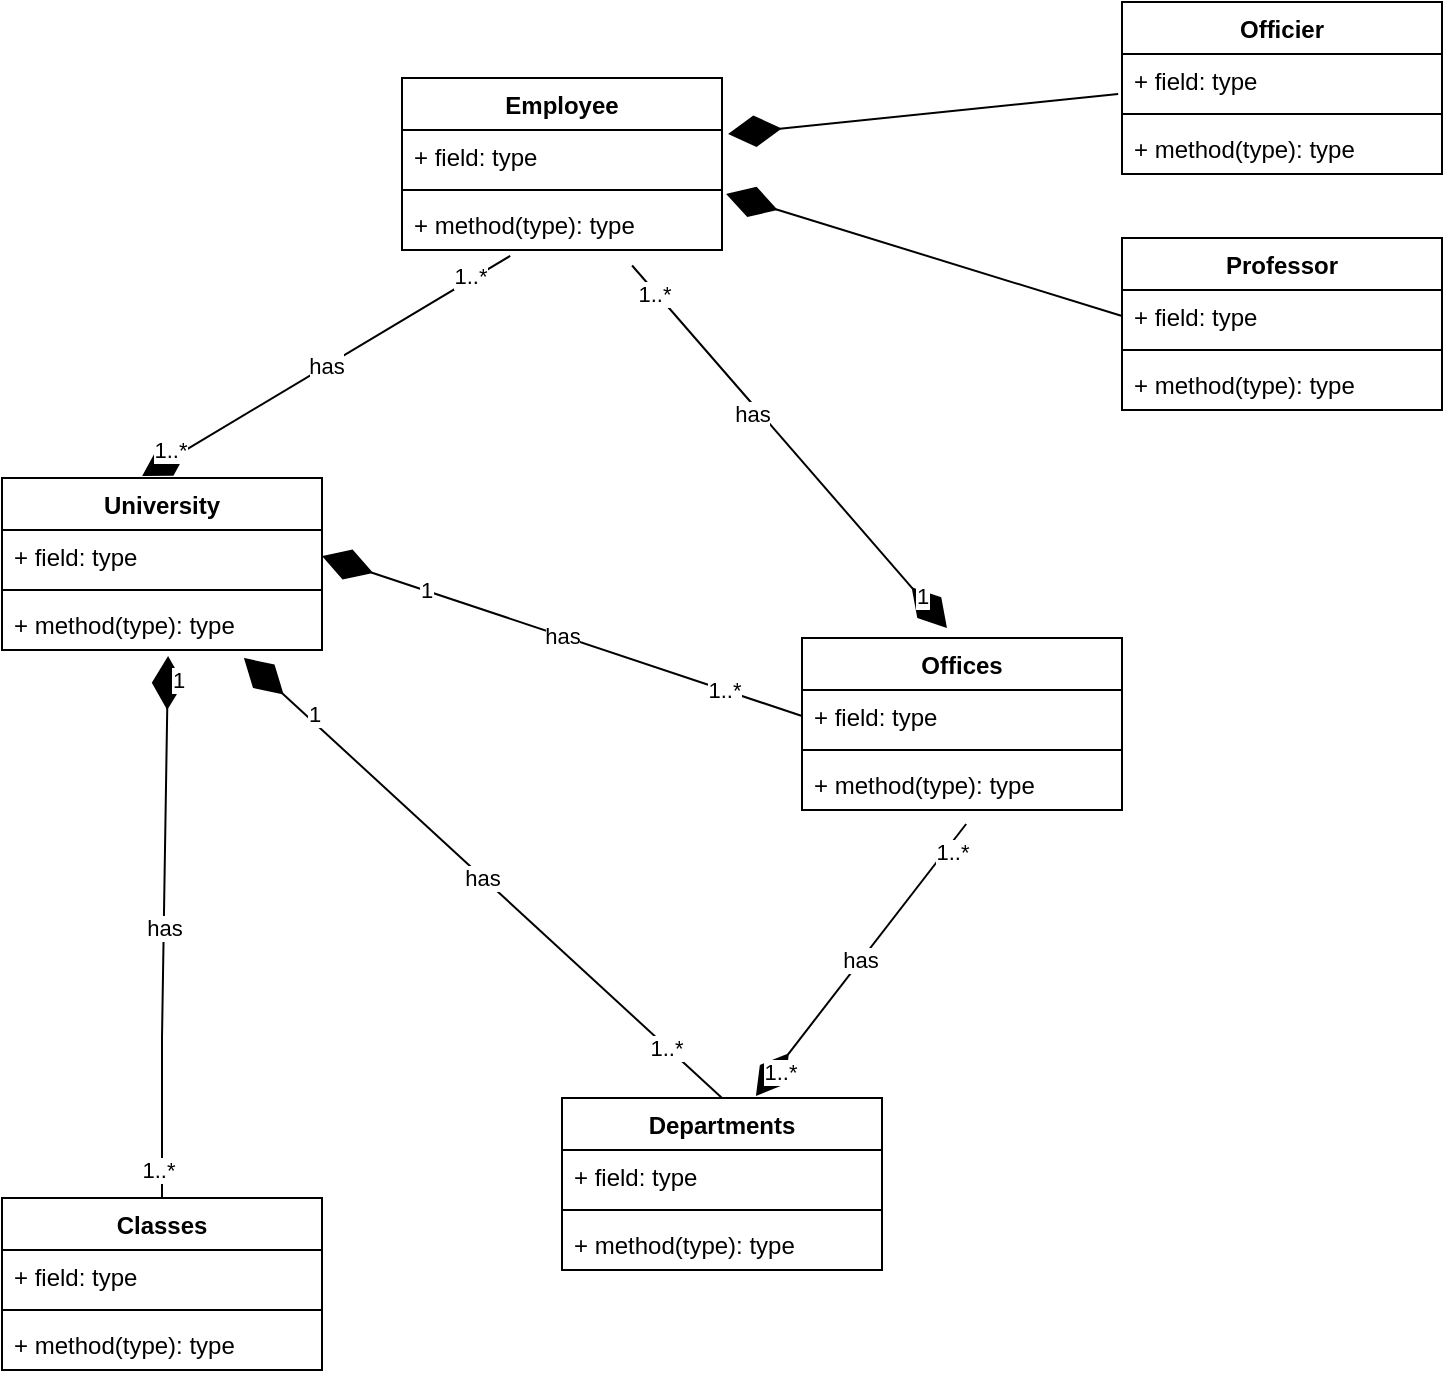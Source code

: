 <mxfile version="21.3.7" type="github">
  <diagram name="Sayfa -1" id="jU5jDCrNVYhcpvn_Mlal">
    <mxGraphModel dx="1354" dy="695" grid="1" gridSize="10" guides="1" tooltips="1" connect="1" arrows="1" fold="1" page="1" pageScale="1" pageWidth="4681" pageHeight="3300" math="0" shadow="0">
      <root>
        <mxCell id="0" />
        <mxCell id="1" parent="0" />
        <mxCell id="wGks_TSW_Nw2HtS48hVY-1" value="University" style="swimlane;fontStyle=1;align=center;verticalAlign=top;childLayout=stackLayout;horizontal=1;startSize=26;horizontalStack=0;resizeParent=1;resizeParentMax=0;resizeLast=0;collapsible=1;marginBottom=0;whiteSpace=wrap;html=1;" vertex="1" parent="1">
          <mxGeometry x="50" y="250" width="160" height="86" as="geometry" />
        </mxCell>
        <mxCell id="wGks_TSW_Nw2HtS48hVY-2" value="+ field: type" style="text;strokeColor=none;fillColor=none;align=left;verticalAlign=top;spacingLeft=4;spacingRight=4;overflow=hidden;rotatable=0;points=[[0,0.5],[1,0.5]];portConstraint=eastwest;whiteSpace=wrap;html=1;" vertex="1" parent="wGks_TSW_Nw2HtS48hVY-1">
          <mxGeometry y="26" width="160" height="26" as="geometry" />
        </mxCell>
        <mxCell id="wGks_TSW_Nw2HtS48hVY-3" value="" style="line;strokeWidth=1;fillColor=none;align=left;verticalAlign=middle;spacingTop=-1;spacingLeft=3;spacingRight=3;rotatable=0;labelPosition=right;points=[];portConstraint=eastwest;strokeColor=inherit;" vertex="1" parent="wGks_TSW_Nw2HtS48hVY-1">
          <mxGeometry y="52" width="160" height="8" as="geometry" />
        </mxCell>
        <mxCell id="wGks_TSW_Nw2HtS48hVY-4" value="+ method(type): type" style="text;strokeColor=none;fillColor=none;align=left;verticalAlign=top;spacingLeft=4;spacingRight=4;overflow=hidden;rotatable=0;points=[[0,0.5],[1,0.5]];portConstraint=eastwest;whiteSpace=wrap;html=1;" vertex="1" parent="wGks_TSW_Nw2HtS48hVY-1">
          <mxGeometry y="60" width="160" height="26" as="geometry" />
        </mxCell>
        <mxCell id="wGks_TSW_Nw2HtS48hVY-5" value="Classes&lt;br&gt;" style="swimlane;fontStyle=1;align=center;verticalAlign=top;childLayout=stackLayout;horizontal=1;startSize=26;horizontalStack=0;resizeParent=1;resizeParentMax=0;resizeLast=0;collapsible=1;marginBottom=0;whiteSpace=wrap;html=1;" vertex="1" parent="1">
          <mxGeometry x="50" y="610" width="160" height="86" as="geometry" />
        </mxCell>
        <mxCell id="wGks_TSW_Nw2HtS48hVY-6" value="+ field: type" style="text;strokeColor=none;fillColor=none;align=left;verticalAlign=top;spacingLeft=4;spacingRight=4;overflow=hidden;rotatable=0;points=[[0,0.5],[1,0.5]];portConstraint=eastwest;whiteSpace=wrap;html=1;" vertex="1" parent="wGks_TSW_Nw2HtS48hVY-5">
          <mxGeometry y="26" width="160" height="26" as="geometry" />
        </mxCell>
        <mxCell id="wGks_TSW_Nw2HtS48hVY-7" value="" style="line;strokeWidth=1;fillColor=none;align=left;verticalAlign=middle;spacingTop=-1;spacingLeft=3;spacingRight=3;rotatable=0;labelPosition=right;points=[];portConstraint=eastwest;strokeColor=inherit;" vertex="1" parent="wGks_TSW_Nw2HtS48hVY-5">
          <mxGeometry y="52" width="160" height="8" as="geometry" />
        </mxCell>
        <mxCell id="wGks_TSW_Nw2HtS48hVY-8" value="+ method(type): type" style="text;strokeColor=none;fillColor=none;align=left;verticalAlign=top;spacingLeft=4;spacingRight=4;overflow=hidden;rotatable=0;points=[[0,0.5],[1,0.5]];portConstraint=eastwest;whiteSpace=wrap;html=1;" vertex="1" parent="wGks_TSW_Nw2HtS48hVY-5">
          <mxGeometry y="60" width="160" height="26" as="geometry" />
        </mxCell>
        <mxCell id="wGks_TSW_Nw2HtS48hVY-9" value="has" style="endArrow=diamondThin;endFill=1;endSize=24;html=1;rounded=0;entryX=0.519;entryY=1.115;entryDx=0;entryDy=0;entryPerimeter=0;exitX=0.5;exitY=0;exitDx=0;exitDy=0;" edge="1" parent="1" source="wGks_TSW_Nw2HtS48hVY-5" target="wGks_TSW_Nw2HtS48hVY-4">
          <mxGeometry width="160" relative="1" as="geometry">
            <mxPoint x="130" y="590" as="sourcePoint" />
            <mxPoint x="180" y="440" as="targetPoint" />
            <Array as="points">
              <mxPoint x="130" y="530" />
            </Array>
          </mxGeometry>
        </mxCell>
        <mxCell id="wGks_TSW_Nw2HtS48hVY-10" value="1" style="edgeLabel;html=1;align=center;verticalAlign=middle;resizable=0;points=[];" vertex="1" connectable="0" parent="wGks_TSW_Nw2HtS48hVY-9">
          <mxGeometry x="0.916" y="-5" relative="1" as="geometry">
            <mxPoint as="offset" />
          </mxGeometry>
        </mxCell>
        <mxCell id="wGks_TSW_Nw2HtS48hVY-11" value="1..*" style="edgeLabel;html=1;align=center;verticalAlign=middle;resizable=0;points=[];" vertex="1" connectable="0" parent="wGks_TSW_Nw2HtS48hVY-9">
          <mxGeometry x="-0.893" y="2" relative="1" as="geometry">
            <mxPoint as="offset" />
          </mxGeometry>
        </mxCell>
        <mxCell id="wGks_TSW_Nw2HtS48hVY-12" value="Departments&lt;br&gt;" style="swimlane;fontStyle=1;align=center;verticalAlign=top;childLayout=stackLayout;horizontal=1;startSize=26;horizontalStack=0;resizeParent=1;resizeParentMax=0;resizeLast=0;collapsible=1;marginBottom=0;whiteSpace=wrap;html=1;" vertex="1" parent="1">
          <mxGeometry x="330" y="560" width="160" height="86" as="geometry" />
        </mxCell>
        <mxCell id="wGks_TSW_Nw2HtS48hVY-13" value="+ field: type" style="text;strokeColor=none;fillColor=none;align=left;verticalAlign=top;spacingLeft=4;spacingRight=4;overflow=hidden;rotatable=0;points=[[0,0.5],[1,0.5]];portConstraint=eastwest;whiteSpace=wrap;html=1;" vertex="1" parent="wGks_TSW_Nw2HtS48hVY-12">
          <mxGeometry y="26" width="160" height="26" as="geometry" />
        </mxCell>
        <mxCell id="wGks_TSW_Nw2HtS48hVY-14" value="" style="line;strokeWidth=1;fillColor=none;align=left;verticalAlign=middle;spacingTop=-1;spacingLeft=3;spacingRight=3;rotatable=0;labelPosition=right;points=[];portConstraint=eastwest;strokeColor=inherit;" vertex="1" parent="wGks_TSW_Nw2HtS48hVY-12">
          <mxGeometry y="52" width="160" height="8" as="geometry" />
        </mxCell>
        <mxCell id="wGks_TSW_Nw2HtS48hVY-15" value="+ method(type): type" style="text;strokeColor=none;fillColor=none;align=left;verticalAlign=top;spacingLeft=4;spacingRight=4;overflow=hidden;rotatable=0;points=[[0,0.5],[1,0.5]];portConstraint=eastwest;whiteSpace=wrap;html=1;" vertex="1" parent="wGks_TSW_Nw2HtS48hVY-12">
          <mxGeometry y="60" width="160" height="26" as="geometry" />
        </mxCell>
        <mxCell id="wGks_TSW_Nw2HtS48hVY-16" value="has" style="endArrow=diamondThin;endFill=1;endSize=24;html=1;rounded=0;entryX=0.756;entryY=1.154;entryDx=0;entryDy=0;entryPerimeter=0;exitX=0.5;exitY=0;exitDx=0;exitDy=0;" edge="1" parent="1" source="wGks_TSW_Nw2HtS48hVY-12" target="wGks_TSW_Nw2HtS48hVY-4">
          <mxGeometry width="160" relative="1" as="geometry">
            <mxPoint x="340" y="460" as="sourcePoint" />
            <mxPoint x="500" y="460" as="targetPoint" />
          </mxGeometry>
        </mxCell>
        <mxCell id="wGks_TSW_Nw2HtS48hVY-17" value="1" style="edgeLabel;html=1;align=center;verticalAlign=middle;resizable=0;points=[];" vertex="1" connectable="0" parent="wGks_TSW_Nw2HtS48hVY-16">
          <mxGeometry x="0.728" y="-3" relative="1" as="geometry">
            <mxPoint as="offset" />
          </mxGeometry>
        </mxCell>
        <mxCell id="wGks_TSW_Nw2HtS48hVY-18" value="1..*" style="edgeLabel;html=1;align=center;verticalAlign=middle;resizable=0;points=[];" vertex="1" connectable="0" parent="wGks_TSW_Nw2HtS48hVY-16">
          <mxGeometry x="-0.773" y="1" relative="1" as="geometry">
            <mxPoint y="-1" as="offset" />
          </mxGeometry>
        </mxCell>
        <mxCell id="wGks_TSW_Nw2HtS48hVY-19" value="Offices" style="swimlane;fontStyle=1;align=center;verticalAlign=top;childLayout=stackLayout;horizontal=1;startSize=26;horizontalStack=0;resizeParent=1;resizeParentMax=0;resizeLast=0;collapsible=1;marginBottom=0;whiteSpace=wrap;html=1;" vertex="1" parent="1">
          <mxGeometry x="450" y="330" width="160" height="86" as="geometry" />
        </mxCell>
        <mxCell id="wGks_TSW_Nw2HtS48hVY-20" value="+ field: type" style="text;strokeColor=none;fillColor=none;align=left;verticalAlign=top;spacingLeft=4;spacingRight=4;overflow=hidden;rotatable=0;points=[[0,0.5],[1,0.5]];portConstraint=eastwest;whiteSpace=wrap;html=1;" vertex="1" parent="wGks_TSW_Nw2HtS48hVY-19">
          <mxGeometry y="26" width="160" height="26" as="geometry" />
        </mxCell>
        <mxCell id="wGks_TSW_Nw2HtS48hVY-21" value="" style="line;strokeWidth=1;fillColor=none;align=left;verticalAlign=middle;spacingTop=-1;spacingLeft=3;spacingRight=3;rotatable=0;labelPosition=right;points=[];portConstraint=eastwest;strokeColor=inherit;" vertex="1" parent="wGks_TSW_Nw2HtS48hVY-19">
          <mxGeometry y="52" width="160" height="8" as="geometry" />
        </mxCell>
        <mxCell id="wGks_TSW_Nw2HtS48hVY-22" value="+ method(type): type" style="text;strokeColor=none;fillColor=none;align=left;verticalAlign=top;spacingLeft=4;spacingRight=4;overflow=hidden;rotatable=0;points=[[0,0.5],[1,0.5]];portConstraint=eastwest;whiteSpace=wrap;html=1;" vertex="1" parent="wGks_TSW_Nw2HtS48hVY-19">
          <mxGeometry y="60" width="160" height="26" as="geometry" />
        </mxCell>
        <mxCell id="wGks_TSW_Nw2HtS48hVY-23" value="has" style="endArrow=diamondThin;endFill=1;endSize=24;html=1;rounded=0;exitX=0;exitY=0.5;exitDx=0;exitDy=0;entryX=1;entryY=0.5;entryDx=0;entryDy=0;" edge="1" parent="1" source="wGks_TSW_Nw2HtS48hVY-20" target="wGks_TSW_Nw2HtS48hVY-2">
          <mxGeometry width="160" relative="1" as="geometry">
            <mxPoint x="340" y="440" as="sourcePoint" />
            <mxPoint x="500" y="440" as="targetPoint" />
          </mxGeometry>
        </mxCell>
        <mxCell id="wGks_TSW_Nw2HtS48hVY-24" value="1" style="edgeLabel;html=1;align=center;verticalAlign=middle;resizable=0;points=[];" vertex="1" connectable="0" parent="wGks_TSW_Nw2HtS48hVY-23">
          <mxGeometry x="0.58" relative="1" as="geometry">
            <mxPoint x="1" as="offset" />
          </mxGeometry>
        </mxCell>
        <mxCell id="wGks_TSW_Nw2HtS48hVY-25" value="1..*" style="edgeLabel;html=1;align=center;verticalAlign=middle;resizable=0;points=[];" vertex="1" connectable="0" parent="wGks_TSW_Nw2HtS48hVY-23">
          <mxGeometry x="-0.67" relative="1" as="geometry">
            <mxPoint as="offset" />
          </mxGeometry>
        </mxCell>
        <mxCell id="wGks_TSW_Nw2HtS48hVY-26" value="has" style="endArrow=diamondThin;endFill=1;endSize=24;html=1;rounded=0;entryX=0.606;entryY=-0.012;entryDx=0;entryDy=0;entryPerimeter=0;exitX=0.513;exitY=1.269;exitDx=0;exitDy=0;exitPerimeter=0;" edge="1" parent="1" source="wGks_TSW_Nw2HtS48hVY-22" target="wGks_TSW_Nw2HtS48hVY-12">
          <mxGeometry width="160" relative="1" as="geometry">
            <mxPoint x="340" y="420" as="sourcePoint" />
            <mxPoint x="500" y="420" as="targetPoint" />
          </mxGeometry>
        </mxCell>
        <mxCell id="wGks_TSW_Nw2HtS48hVY-27" value="1..*" style="edgeLabel;html=1;align=center;verticalAlign=middle;resizable=0;points=[];" vertex="1" connectable="0" parent="wGks_TSW_Nw2HtS48hVY-26">
          <mxGeometry x="0.811" y="1" relative="1" as="geometry">
            <mxPoint x="1" as="offset" />
          </mxGeometry>
        </mxCell>
        <mxCell id="wGks_TSW_Nw2HtS48hVY-28" value="1..*" style="edgeLabel;html=1;align=center;verticalAlign=middle;resizable=0;points=[];" vertex="1" connectable="0" parent="wGks_TSW_Nw2HtS48hVY-26">
          <mxGeometry x="-0.819" y="3" relative="1" as="geometry">
            <mxPoint as="offset" />
          </mxGeometry>
        </mxCell>
        <mxCell id="wGks_TSW_Nw2HtS48hVY-29" value="Employee" style="swimlane;fontStyle=1;align=center;verticalAlign=top;childLayout=stackLayout;horizontal=1;startSize=26;horizontalStack=0;resizeParent=1;resizeParentMax=0;resizeLast=0;collapsible=1;marginBottom=0;whiteSpace=wrap;html=1;" vertex="1" parent="1">
          <mxGeometry x="250" y="50" width="160" height="86" as="geometry" />
        </mxCell>
        <mxCell id="wGks_TSW_Nw2HtS48hVY-30" value="+ field: type" style="text;strokeColor=none;fillColor=none;align=left;verticalAlign=top;spacingLeft=4;spacingRight=4;overflow=hidden;rotatable=0;points=[[0,0.5],[1,0.5]];portConstraint=eastwest;whiteSpace=wrap;html=1;" vertex="1" parent="wGks_TSW_Nw2HtS48hVY-29">
          <mxGeometry y="26" width="160" height="26" as="geometry" />
        </mxCell>
        <mxCell id="wGks_TSW_Nw2HtS48hVY-31" value="" style="line;strokeWidth=1;fillColor=none;align=left;verticalAlign=middle;spacingTop=-1;spacingLeft=3;spacingRight=3;rotatable=0;labelPosition=right;points=[];portConstraint=eastwest;strokeColor=inherit;" vertex="1" parent="wGks_TSW_Nw2HtS48hVY-29">
          <mxGeometry y="52" width="160" height="8" as="geometry" />
        </mxCell>
        <mxCell id="wGks_TSW_Nw2HtS48hVY-32" value="+ method(type): type" style="text;strokeColor=none;fillColor=none;align=left;verticalAlign=top;spacingLeft=4;spacingRight=4;overflow=hidden;rotatable=0;points=[[0,0.5],[1,0.5]];portConstraint=eastwest;whiteSpace=wrap;html=1;" vertex="1" parent="wGks_TSW_Nw2HtS48hVY-29">
          <mxGeometry y="60" width="160" height="26" as="geometry" />
        </mxCell>
        <mxCell id="wGks_TSW_Nw2HtS48hVY-33" value="has" style="endArrow=diamondThin;endFill=1;endSize=24;html=1;rounded=0;exitX=0.338;exitY=1.115;exitDx=0;exitDy=0;exitPerimeter=0;entryX=0.438;entryY=-0.012;entryDx=0;entryDy=0;entryPerimeter=0;" edge="1" parent="1" source="wGks_TSW_Nw2HtS48hVY-32" target="wGks_TSW_Nw2HtS48hVY-1">
          <mxGeometry width="160" relative="1" as="geometry">
            <mxPoint x="340" y="240" as="sourcePoint" />
            <mxPoint x="500" y="240" as="targetPoint" />
          </mxGeometry>
        </mxCell>
        <mxCell id="wGks_TSW_Nw2HtS48hVY-34" value="1..*" style="edgeLabel;html=1;align=center;verticalAlign=middle;resizable=0;points=[];" vertex="1" connectable="0" parent="wGks_TSW_Nw2HtS48hVY-33">
          <mxGeometry x="0.822" y="-4" relative="1" as="geometry">
            <mxPoint as="offset" />
          </mxGeometry>
        </mxCell>
        <mxCell id="wGks_TSW_Nw2HtS48hVY-35" value="1..*" style="edgeLabel;html=1;align=center;verticalAlign=middle;resizable=0;points=[];" vertex="1" connectable="0" parent="wGks_TSW_Nw2HtS48hVY-33">
          <mxGeometry x="-0.795" y="-2" relative="1" as="geometry">
            <mxPoint as="offset" />
          </mxGeometry>
        </mxCell>
        <mxCell id="wGks_TSW_Nw2HtS48hVY-36" value="Officier" style="swimlane;fontStyle=1;align=center;verticalAlign=top;childLayout=stackLayout;horizontal=1;startSize=26;horizontalStack=0;resizeParent=1;resizeParentMax=0;resizeLast=0;collapsible=1;marginBottom=0;whiteSpace=wrap;html=1;" vertex="1" parent="1">
          <mxGeometry x="610" y="12" width="160" height="86" as="geometry" />
        </mxCell>
        <mxCell id="wGks_TSW_Nw2HtS48hVY-37" value="+ field: type" style="text;strokeColor=none;fillColor=none;align=left;verticalAlign=top;spacingLeft=4;spacingRight=4;overflow=hidden;rotatable=0;points=[[0,0.5],[1,0.5]];portConstraint=eastwest;whiteSpace=wrap;html=1;" vertex="1" parent="wGks_TSW_Nw2HtS48hVY-36">
          <mxGeometry y="26" width="160" height="26" as="geometry" />
        </mxCell>
        <mxCell id="wGks_TSW_Nw2HtS48hVY-38" value="" style="line;strokeWidth=1;fillColor=none;align=left;verticalAlign=middle;spacingTop=-1;spacingLeft=3;spacingRight=3;rotatable=0;labelPosition=right;points=[];portConstraint=eastwest;strokeColor=inherit;" vertex="1" parent="wGks_TSW_Nw2HtS48hVY-36">
          <mxGeometry y="52" width="160" height="8" as="geometry" />
        </mxCell>
        <mxCell id="wGks_TSW_Nw2HtS48hVY-39" value="+ method(type): type" style="text;strokeColor=none;fillColor=none;align=left;verticalAlign=top;spacingLeft=4;spacingRight=4;overflow=hidden;rotatable=0;points=[[0,0.5],[1,0.5]];portConstraint=eastwest;whiteSpace=wrap;html=1;" vertex="1" parent="wGks_TSW_Nw2HtS48hVY-36">
          <mxGeometry y="60" width="160" height="26" as="geometry" />
        </mxCell>
        <mxCell id="wGks_TSW_Nw2HtS48hVY-40" value="Professor" style="swimlane;fontStyle=1;align=center;verticalAlign=top;childLayout=stackLayout;horizontal=1;startSize=26;horizontalStack=0;resizeParent=1;resizeParentMax=0;resizeLast=0;collapsible=1;marginBottom=0;whiteSpace=wrap;html=1;" vertex="1" parent="1">
          <mxGeometry x="610" y="130" width="160" height="86" as="geometry" />
        </mxCell>
        <mxCell id="wGks_TSW_Nw2HtS48hVY-41" value="+ field: type" style="text;strokeColor=none;fillColor=none;align=left;verticalAlign=top;spacingLeft=4;spacingRight=4;overflow=hidden;rotatable=0;points=[[0,0.5],[1,0.5]];portConstraint=eastwest;whiteSpace=wrap;html=1;" vertex="1" parent="wGks_TSW_Nw2HtS48hVY-40">
          <mxGeometry y="26" width="160" height="26" as="geometry" />
        </mxCell>
        <mxCell id="wGks_TSW_Nw2HtS48hVY-42" value="" style="line;strokeWidth=1;fillColor=none;align=left;verticalAlign=middle;spacingTop=-1;spacingLeft=3;spacingRight=3;rotatable=0;labelPosition=right;points=[];portConstraint=eastwest;strokeColor=inherit;" vertex="1" parent="wGks_TSW_Nw2HtS48hVY-40">
          <mxGeometry y="52" width="160" height="8" as="geometry" />
        </mxCell>
        <mxCell id="wGks_TSW_Nw2HtS48hVY-43" value="+ method(type): type" style="text;strokeColor=none;fillColor=none;align=left;verticalAlign=top;spacingLeft=4;spacingRight=4;overflow=hidden;rotatable=0;points=[[0,0.5],[1,0.5]];portConstraint=eastwest;whiteSpace=wrap;html=1;" vertex="1" parent="wGks_TSW_Nw2HtS48hVY-40">
          <mxGeometry y="60" width="160" height="26" as="geometry" />
        </mxCell>
        <mxCell id="wGks_TSW_Nw2HtS48hVY-44" value="" style="endArrow=diamondThin;endFill=1;endSize=24;html=1;rounded=0;exitX=-0.012;exitY=0.769;exitDx=0;exitDy=0;exitPerimeter=0;entryX=1.019;entryY=0.077;entryDx=0;entryDy=0;entryPerimeter=0;" edge="1" parent="1" source="wGks_TSW_Nw2HtS48hVY-37" target="wGks_TSW_Nw2HtS48hVY-30">
          <mxGeometry width="160" relative="1" as="geometry">
            <mxPoint x="380" y="220" as="sourcePoint" />
            <mxPoint x="540" y="220" as="targetPoint" />
          </mxGeometry>
        </mxCell>
        <mxCell id="wGks_TSW_Nw2HtS48hVY-45" value="" style="endArrow=diamondThin;endFill=1;endSize=24;html=1;rounded=0;exitX=0;exitY=0.5;exitDx=0;exitDy=0;entryX=1.013;entryY=-0.077;entryDx=0;entryDy=0;entryPerimeter=0;" edge="1" parent="1" source="wGks_TSW_Nw2HtS48hVY-41" target="wGks_TSW_Nw2HtS48hVY-32">
          <mxGeometry width="160" relative="1" as="geometry">
            <mxPoint x="380" y="220" as="sourcePoint" />
            <mxPoint x="540" y="220" as="targetPoint" />
          </mxGeometry>
        </mxCell>
        <mxCell id="wGks_TSW_Nw2HtS48hVY-46" value="" style="endArrow=diamondThin;endFill=1;endSize=24;html=1;rounded=0;exitX=0.719;exitY=1.298;exitDx=0;exitDy=0;exitPerimeter=0;entryX=0.453;entryY=-0.058;entryDx=0;entryDy=0;entryPerimeter=0;" edge="1" parent="1" source="wGks_TSW_Nw2HtS48hVY-32" target="wGks_TSW_Nw2HtS48hVY-19">
          <mxGeometry width="160" relative="1" as="geometry">
            <mxPoint x="410" y="310" as="sourcePoint" />
            <mxPoint x="570" y="310" as="targetPoint" />
          </mxGeometry>
        </mxCell>
        <mxCell id="wGks_TSW_Nw2HtS48hVY-47" value="1..*" style="edgeLabel;html=1;align=center;verticalAlign=middle;resizable=0;points=[];" vertex="1" connectable="0" parent="wGks_TSW_Nw2HtS48hVY-46">
          <mxGeometry x="-0.852" y="-1" relative="1" as="geometry">
            <mxPoint as="offset" />
          </mxGeometry>
        </mxCell>
        <mxCell id="wGks_TSW_Nw2HtS48hVY-48" value="has" style="edgeLabel;html=1;align=center;verticalAlign=middle;resizable=0;points=[];" vertex="1" connectable="0" parent="wGks_TSW_Nw2HtS48hVY-46">
          <mxGeometry x="-0.209" y="-3" relative="1" as="geometry">
            <mxPoint as="offset" />
          </mxGeometry>
        </mxCell>
        <mxCell id="wGks_TSW_Nw2HtS48hVY-49" value="1" style="edgeLabel;html=1;align=center;verticalAlign=middle;resizable=0;points=[];" vertex="1" connectable="0" parent="wGks_TSW_Nw2HtS48hVY-46">
          <mxGeometry x="0.83" y="1" relative="1" as="geometry">
            <mxPoint as="offset" />
          </mxGeometry>
        </mxCell>
      </root>
    </mxGraphModel>
  </diagram>
</mxfile>
